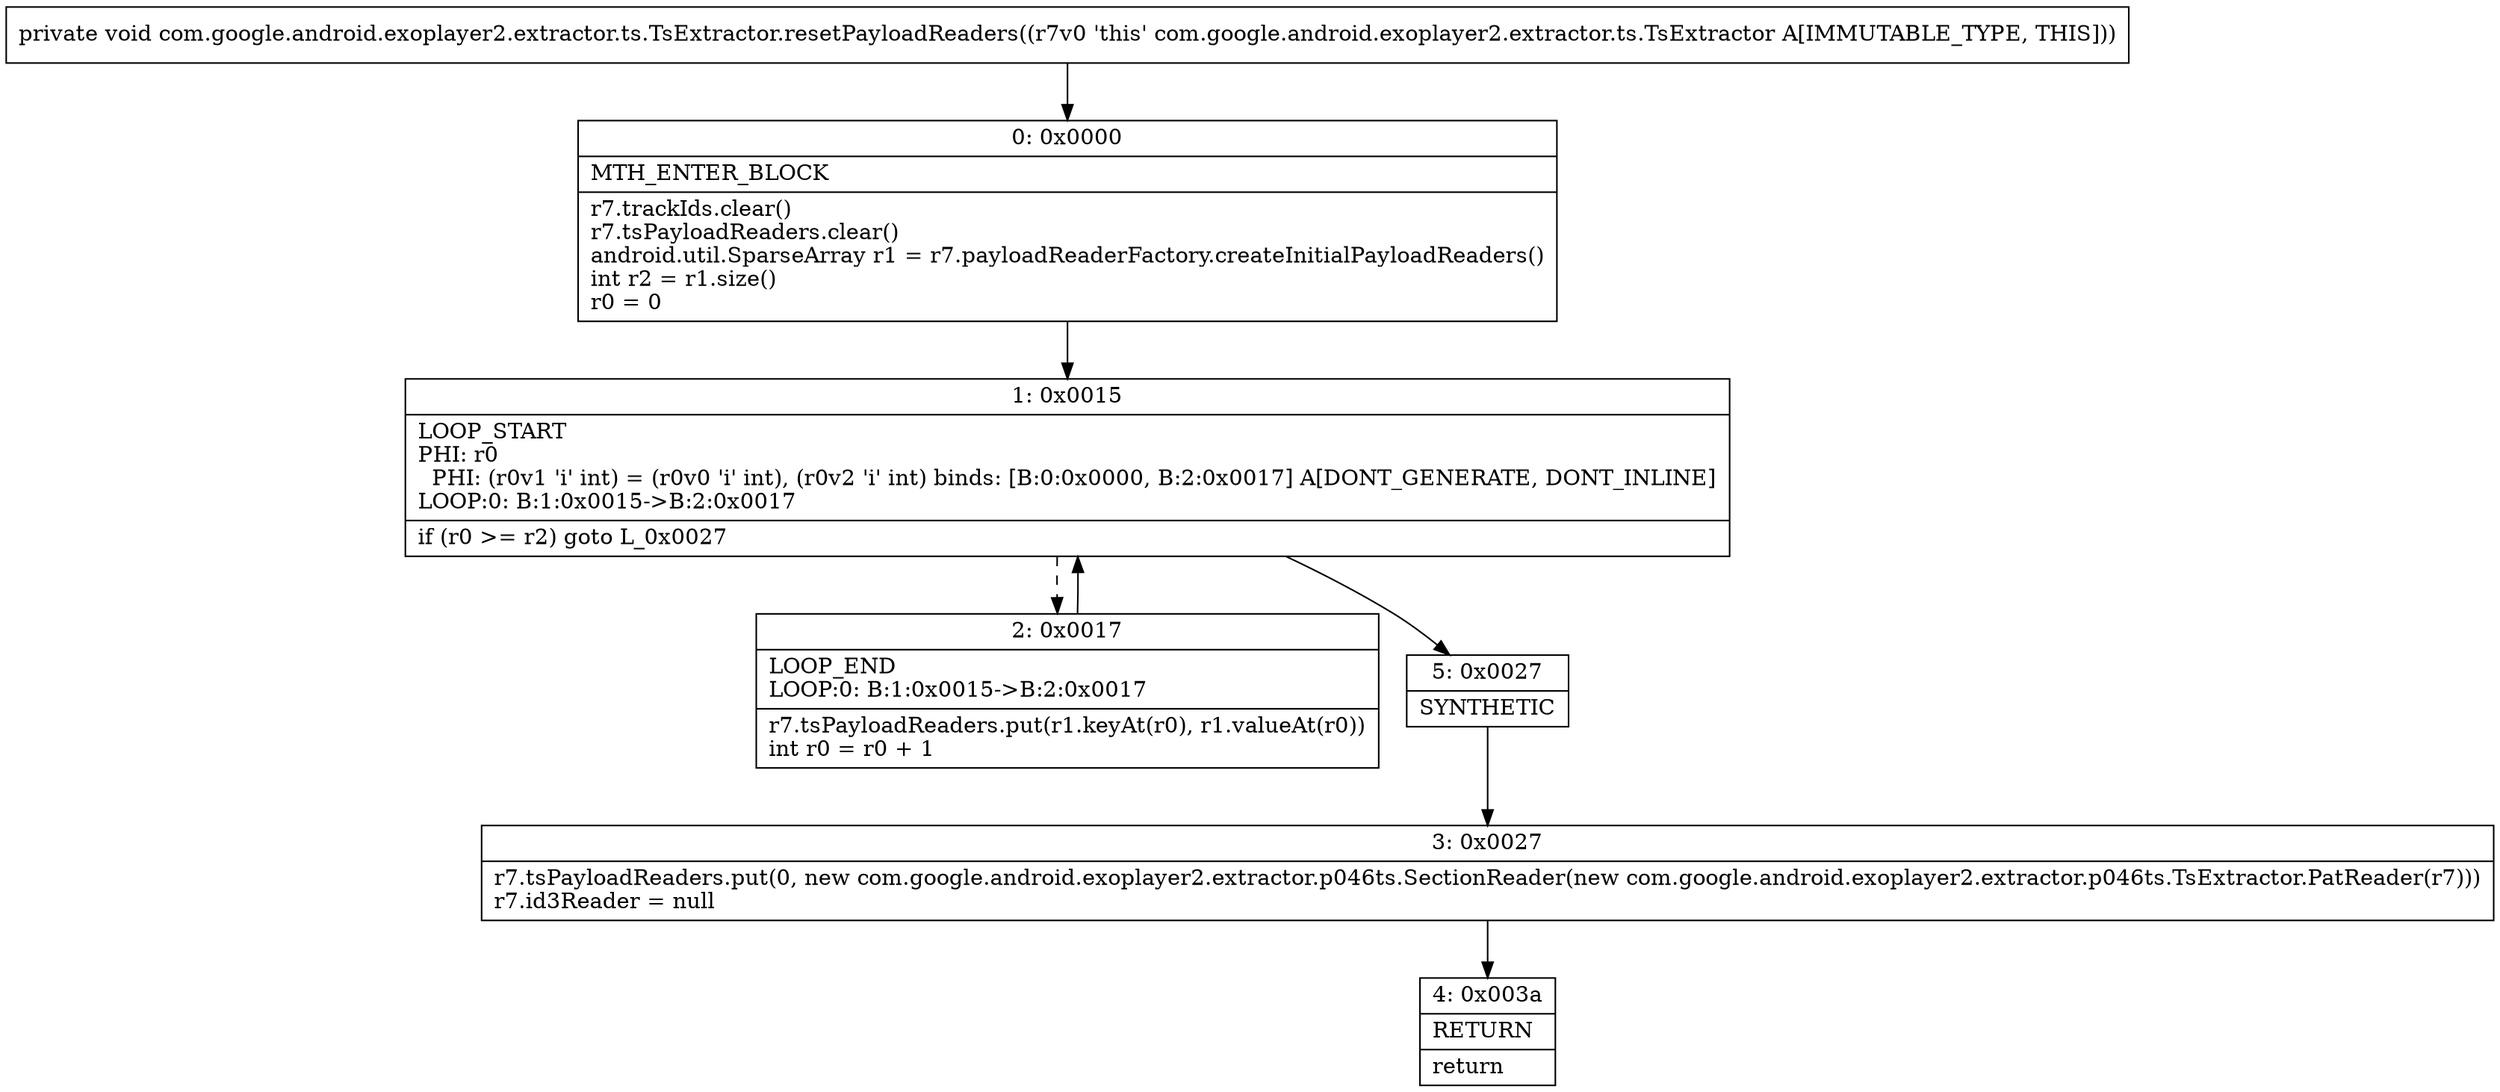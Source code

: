 digraph "CFG forcom.google.android.exoplayer2.extractor.ts.TsExtractor.resetPayloadReaders()V" {
Node_0 [shape=record,label="{0\:\ 0x0000|MTH_ENTER_BLOCK\l|r7.trackIds.clear()\lr7.tsPayloadReaders.clear()\landroid.util.SparseArray r1 = r7.payloadReaderFactory.createInitialPayloadReaders()\lint r2 = r1.size()\lr0 = 0\l}"];
Node_1 [shape=record,label="{1\:\ 0x0015|LOOP_START\lPHI: r0 \l  PHI: (r0v1 'i' int) = (r0v0 'i' int), (r0v2 'i' int) binds: [B:0:0x0000, B:2:0x0017] A[DONT_GENERATE, DONT_INLINE]\lLOOP:0: B:1:0x0015\-\>B:2:0x0017\l|if (r0 \>= r2) goto L_0x0027\l}"];
Node_2 [shape=record,label="{2\:\ 0x0017|LOOP_END\lLOOP:0: B:1:0x0015\-\>B:2:0x0017\l|r7.tsPayloadReaders.put(r1.keyAt(r0), r1.valueAt(r0))\lint r0 = r0 + 1\l}"];
Node_3 [shape=record,label="{3\:\ 0x0027|r7.tsPayloadReaders.put(0, new com.google.android.exoplayer2.extractor.p046ts.SectionReader(new com.google.android.exoplayer2.extractor.p046ts.TsExtractor.PatReader(r7)))\lr7.id3Reader = null\l}"];
Node_4 [shape=record,label="{4\:\ 0x003a|RETURN\l|return\l}"];
Node_5 [shape=record,label="{5\:\ 0x0027|SYNTHETIC\l}"];
MethodNode[shape=record,label="{private void com.google.android.exoplayer2.extractor.ts.TsExtractor.resetPayloadReaders((r7v0 'this' com.google.android.exoplayer2.extractor.ts.TsExtractor A[IMMUTABLE_TYPE, THIS])) }"];
MethodNode -> Node_0;
Node_0 -> Node_1;
Node_1 -> Node_2[style=dashed];
Node_1 -> Node_5;
Node_2 -> Node_1;
Node_3 -> Node_4;
Node_5 -> Node_3;
}

